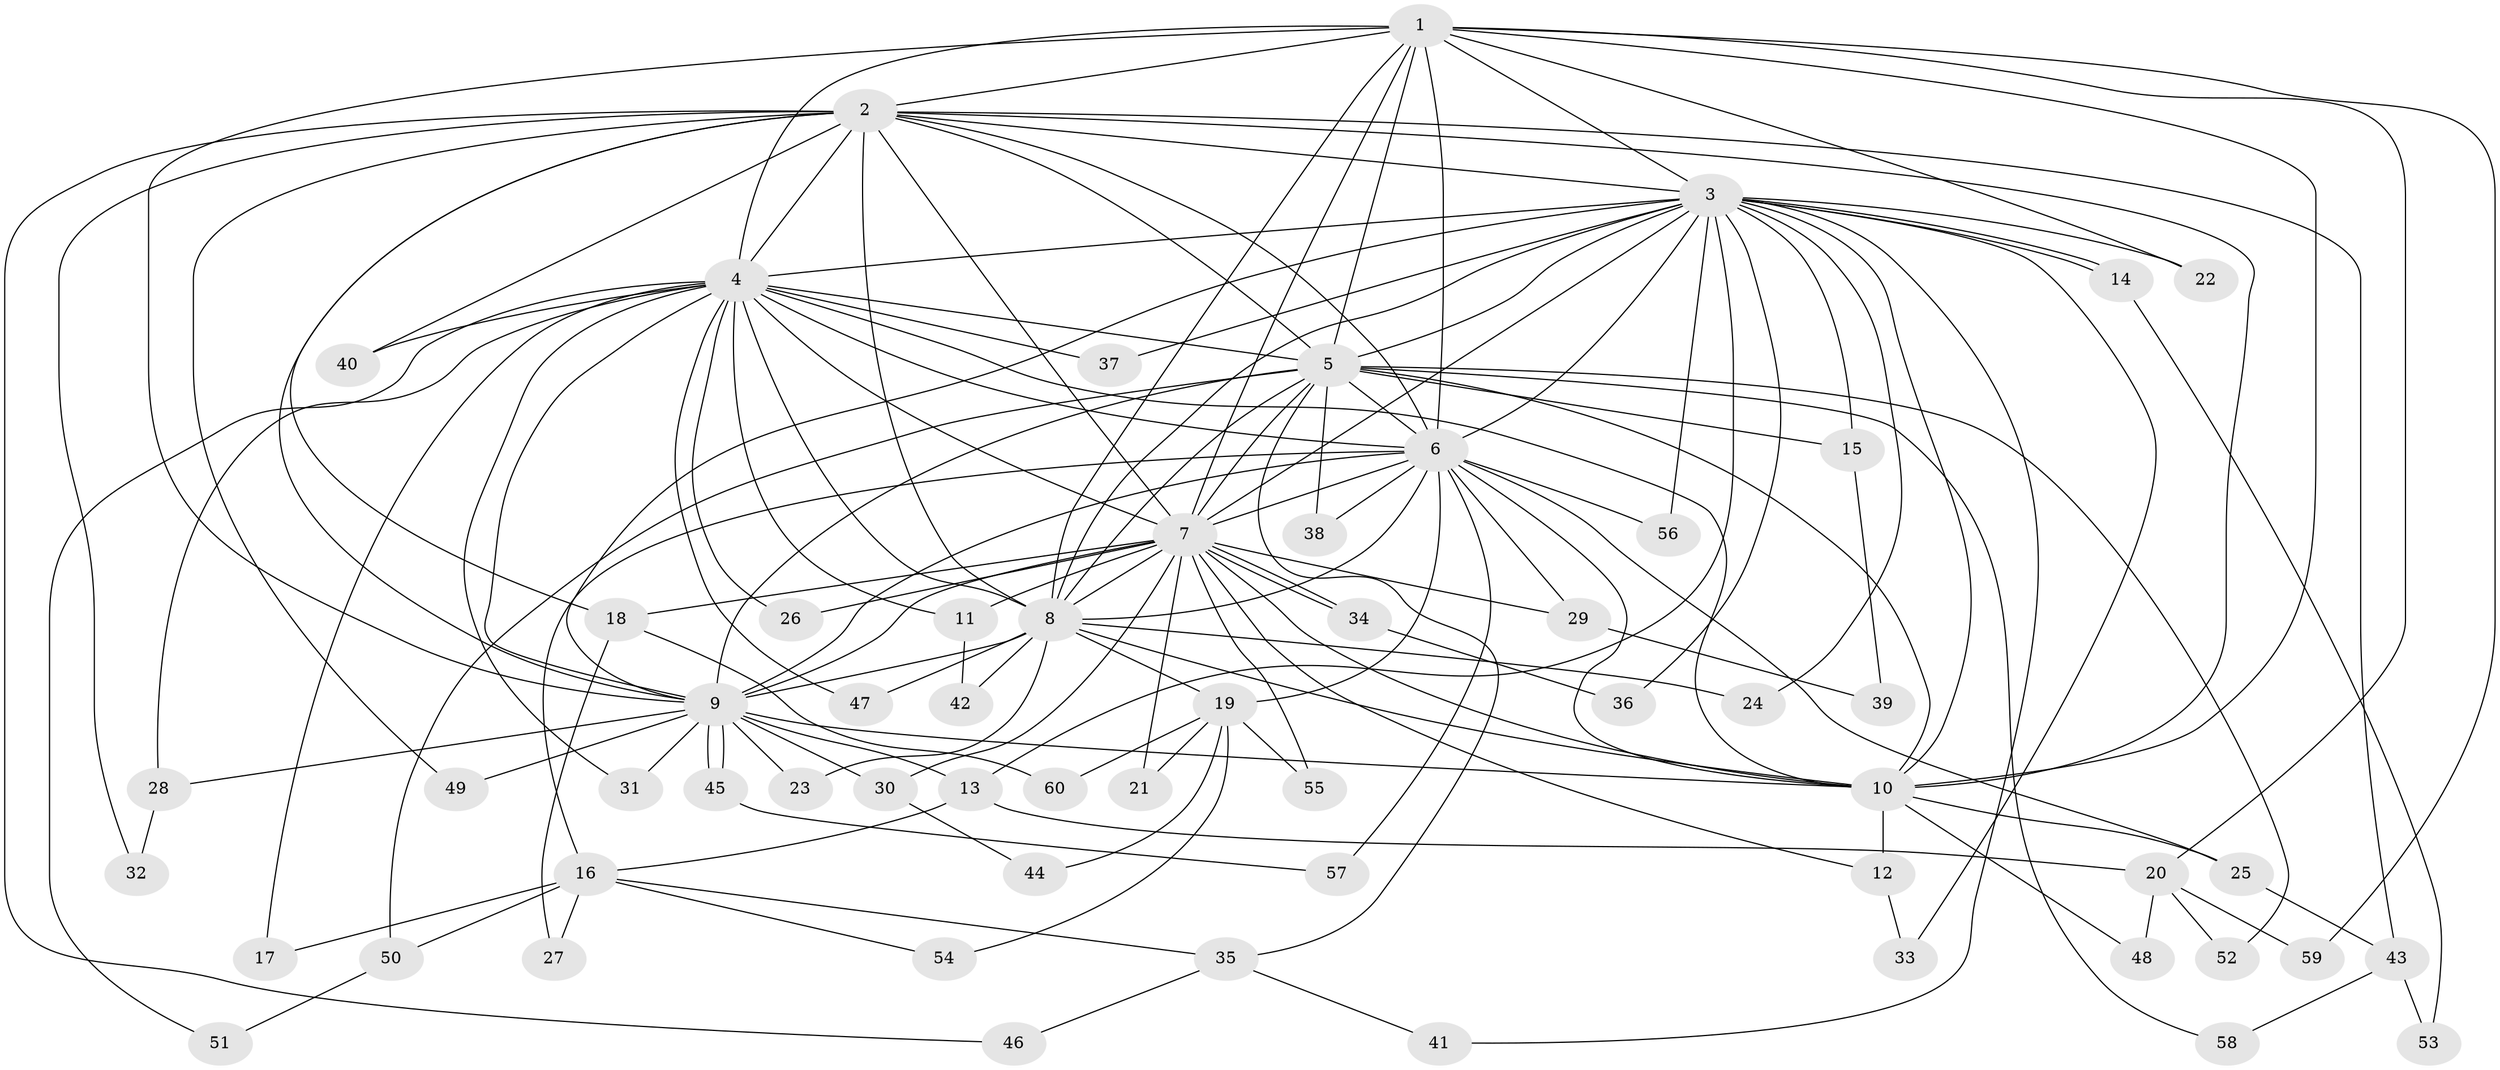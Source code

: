 // coarse degree distribution, {7: 0.10526315789473684, 3: 0.3157894736842105, 4: 0.15789473684210525, 15: 0.05263157894736842, 2: 0.15789473684210525, 10: 0.15789473684210525, 1: 0.05263157894736842}
// Generated by graph-tools (version 1.1) at 2025/36/03/04/25 23:36:27]
// undirected, 60 vertices, 145 edges
graph export_dot {
  node [color=gray90,style=filled];
  1;
  2;
  3;
  4;
  5;
  6;
  7;
  8;
  9;
  10;
  11;
  12;
  13;
  14;
  15;
  16;
  17;
  18;
  19;
  20;
  21;
  22;
  23;
  24;
  25;
  26;
  27;
  28;
  29;
  30;
  31;
  32;
  33;
  34;
  35;
  36;
  37;
  38;
  39;
  40;
  41;
  42;
  43;
  44;
  45;
  46;
  47;
  48;
  49;
  50;
  51;
  52;
  53;
  54;
  55;
  56;
  57;
  58;
  59;
  60;
  1 -- 2;
  1 -- 3;
  1 -- 4;
  1 -- 5;
  1 -- 6;
  1 -- 7;
  1 -- 8;
  1 -- 9;
  1 -- 10;
  1 -- 20;
  1 -- 22;
  1 -- 59;
  2 -- 3;
  2 -- 4;
  2 -- 5;
  2 -- 6;
  2 -- 7;
  2 -- 8;
  2 -- 9;
  2 -- 10;
  2 -- 18;
  2 -- 32;
  2 -- 40;
  2 -- 43;
  2 -- 46;
  2 -- 49;
  3 -- 4;
  3 -- 5;
  3 -- 6;
  3 -- 7;
  3 -- 8;
  3 -- 9;
  3 -- 10;
  3 -- 13;
  3 -- 14;
  3 -- 14;
  3 -- 15;
  3 -- 22;
  3 -- 24;
  3 -- 33;
  3 -- 36;
  3 -- 37;
  3 -- 41;
  3 -- 56;
  4 -- 5;
  4 -- 6;
  4 -- 7;
  4 -- 8;
  4 -- 9;
  4 -- 10;
  4 -- 11;
  4 -- 17;
  4 -- 26;
  4 -- 28;
  4 -- 31;
  4 -- 37;
  4 -- 40;
  4 -- 47;
  4 -- 51;
  5 -- 6;
  5 -- 7;
  5 -- 8;
  5 -- 9;
  5 -- 10;
  5 -- 15;
  5 -- 35;
  5 -- 38;
  5 -- 50;
  5 -- 52;
  5 -- 58;
  6 -- 7;
  6 -- 8;
  6 -- 9;
  6 -- 10;
  6 -- 16;
  6 -- 19;
  6 -- 25;
  6 -- 29;
  6 -- 38;
  6 -- 56;
  6 -- 57;
  7 -- 8;
  7 -- 9;
  7 -- 10;
  7 -- 11;
  7 -- 12;
  7 -- 18;
  7 -- 21;
  7 -- 26;
  7 -- 29;
  7 -- 30;
  7 -- 34;
  7 -- 34;
  7 -- 55;
  8 -- 9;
  8 -- 10;
  8 -- 19;
  8 -- 23;
  8 -- 24;
  8 -- 42;
  8 -- 47;
  9 -- 10;
  9 -- 13;
  9 -- 23;
  9 -- 28;
  9 -- 30;
  9 -- 31;
  9 -- 45;
  9 -- 45;
  9 -- 49;
  10 -- 12;
  10 -- 25;
  10 -- 48;
  11 -- 42;
  12 -- 33;
  13 -- 16;
  13 -- 20;
  14 -- 53;
  15 -- 39;
  16 -- 17;
  16 -- 27;
  16 -- 35;
  16 -- 50;
  16 -- 54;
  18 -- 27;
  18 -- 60;
  19 -- 21;
  19 -- 44;
  19 -- 54;
  19 -- 55;
  19 -- 60;
  20 -- 48;
  20 -- 52;
  20 -- 59;
  25 -- 43;
  28 -- 32;
  29 -- 39;
  30 -- 44;
  34 -- 36;
  35 -- 41;
  35 -- 46;
  43 -- 53;
  43 -- 58;
  45 -- 57;
  50 -- 51;
}
